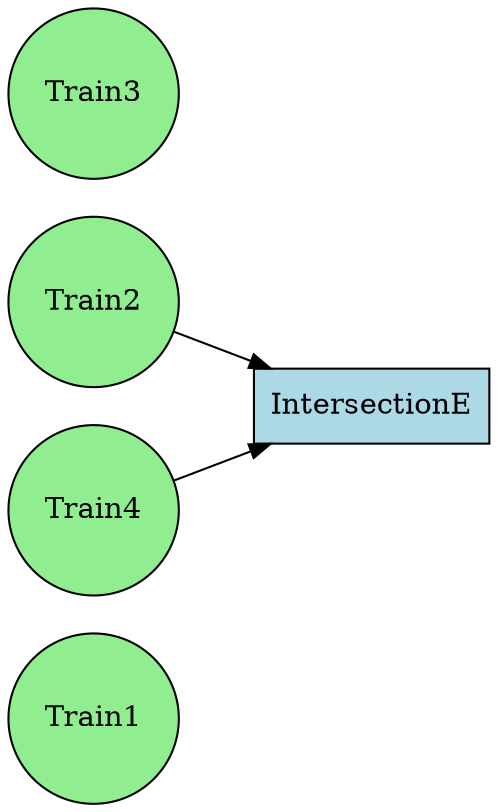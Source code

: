 digraph RAG {
  rankdir=LR;
  node [shape=rectangle, style=filled, fillcolor=lightblue];
  "Train1" [shape=circle, fillcolor=lightgreen];
  "Train2" [shape=circle, fillcolor=lightgreen];
  "Train2" -> "IntersectionE";
  "Train3" [shape=circle, fillcolor=lightgreen];
  "Train4" [shape=circle, fillcolor=lightgreen];
  "Train4" -> "IntersectionE";
}
